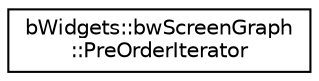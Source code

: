 digraph "Graphical Class Hierarchy"
{
 // LATEX_PDF_SIZE
  edge [fontname="Helvetica",fontsize="10",labelfontname="Helvetica",labelfontsize="10"];
  node [fontname="Helvetica",fontsize="10",shape=record];
  rankdir="LR";
  Node0 [label="bWidgets::bwScreenGraph\l::PreOrderIterator",height=0.2,width=0.4,color="black", fillcolor="white", style="filled",URL="$classbWidgets_1_1bwScreenGraph_1_1PreOrderIterator.html",tooltip="Iterator for pre-order (depth-first) traversal."];
}
